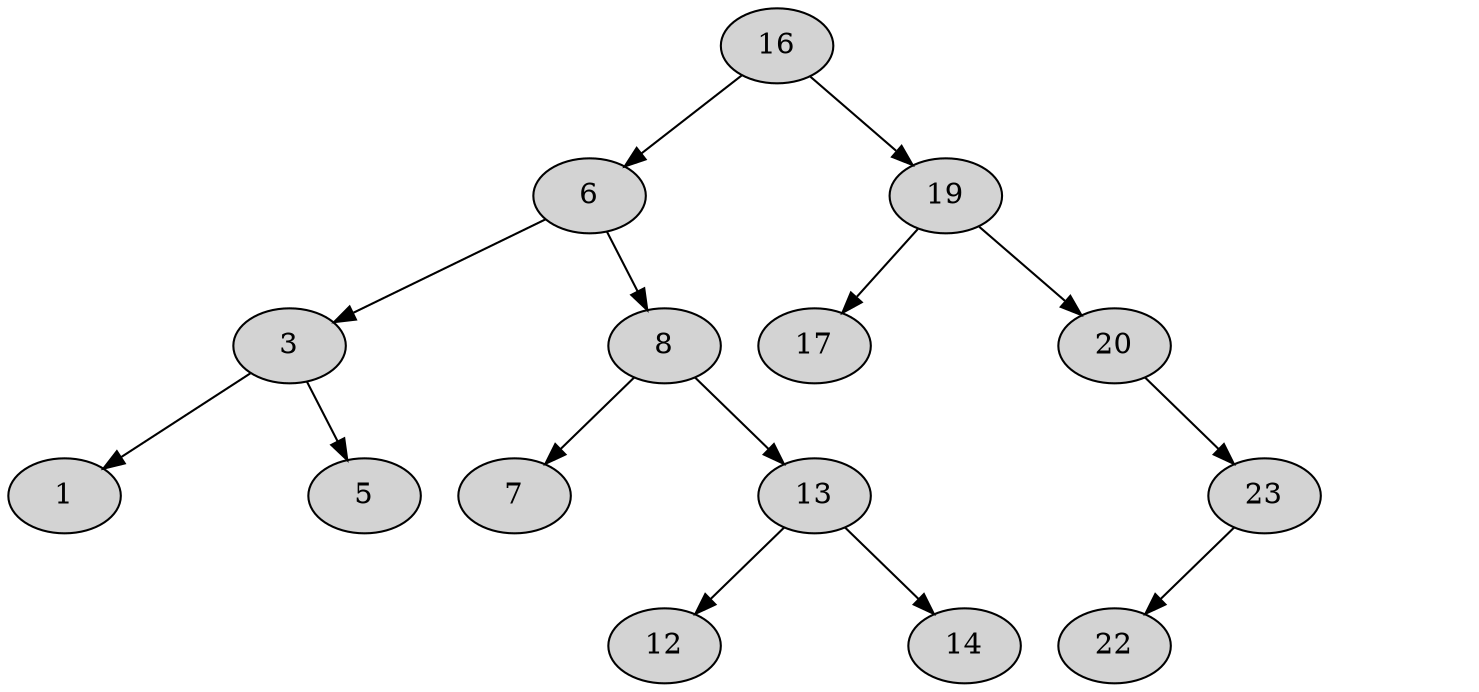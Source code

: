 digraph G {
  node [style=filled];
  N0 [label = 16];
  N0 -> N1;
  N1 [label = 6];
  N1 -> N2;
  N2 [label = 3];
  N2 -> N3;
  N3 [label = 1];
  C2 [label=2, style = invis];
  N2-> C2 [style=invis];
  N2 -> N4;
  N4 [label = 5];
  C1 [label=1, style = invis];
  N1-> C1 [style=invis];
  N1 -> N5;
  N5 [label = 8];
  N5 -> N6;
  N6 [label = 7];
  C5 [label=5, style = invis];
  N5-> C5 [style=invis];
  N5 -> N7;
  N7 [label = 13];
  N7 -> N8;
  N8 [label = 12];
  C7 [label=7, style = invis];
  N7-> C7 [style=invis];
  N7 -> N9;
  N9 [label = 14];
  C0 [label=0, style = invis];
  N0-> C0 [style=invis];
  N0 -> N10;
  N10 [label = 19];
  N10 -> N11;
  N11 [label = 17];
  C10 [label=10, style = invis];
  N10-> C10 [style=invis];
  N10 -> N12;
  N12 [label = 20];
  C12 [label=12, style = invis];
  N12-> C12 [style=invis];
  G12 [label=12, style = invis];
  N12-> G12 [style=invis];
  N12 -> N13;
  N13 [label = 23];
  N13 -> N14;
  N14 [label = 22];
  D13 [label=13, style = invis];
  N13-> D13 [style=invis];
  C13 [label=13, style = invis];
  N13-> C13 [style=invis];
}
